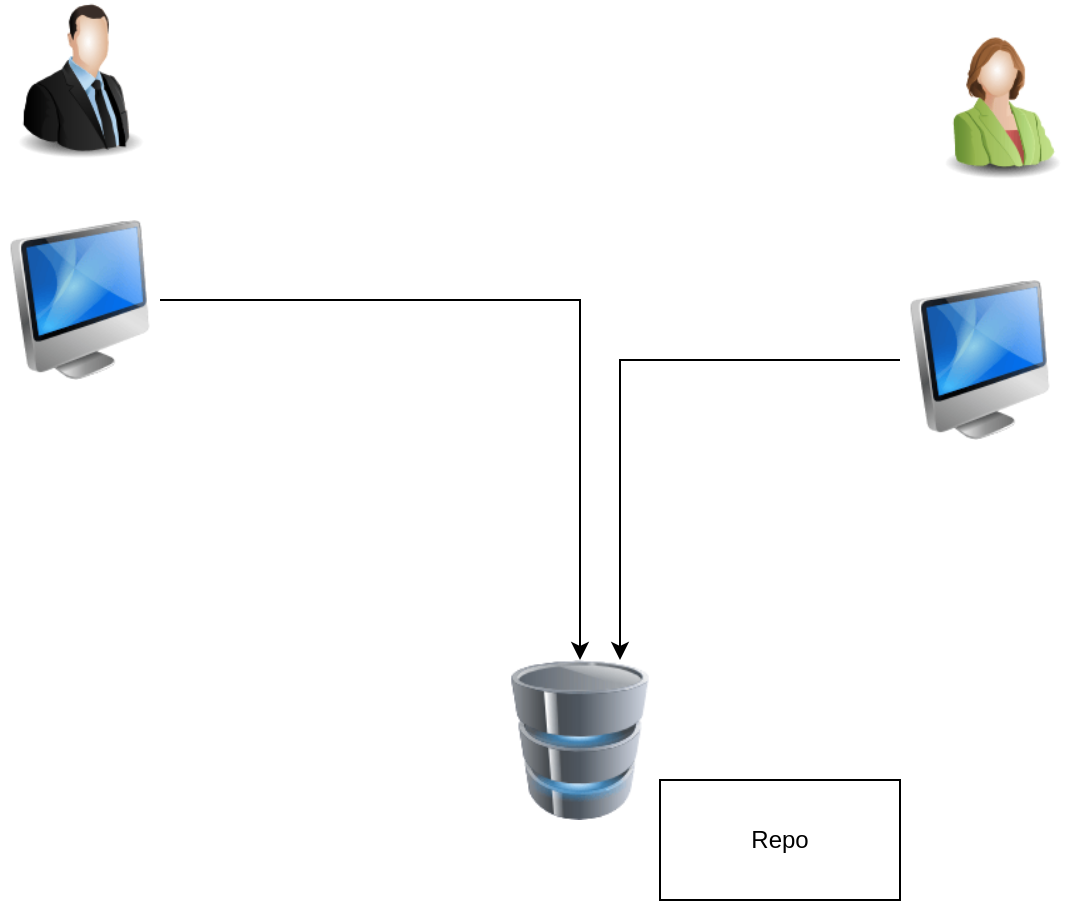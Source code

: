 <mxfile version="20.1.1" type="device"><diagram id="Nig9ABy_lDFNW-JAcr7b" name="Page-1"><mxGraphModel dx="868" dy="450" grid="1" gridSize="10" guides="1" tooltips="1" connect="1" arrows="1" fold="1" page="1" pageScale="1" pageWidth="850" pageHeight="1100" math="0" shadow="0"><root><mxCell id="0"/><mxCell id="1" parent="0"/><mxCell id="-i_9S_5b5ayV5x9ILtFk-2" value="" style="image;html=1;image=img/lib/clip_art/people/Suit_Man_128x128.png" vertex="1" parent="1"><mxGeometry x="120" y="180" width="80" height="80" as="geometry"/></mxCell><mxCell id="-i_9S_5b5ayV5x9ILtFk-3" value="" style="image;html=1;image=img/lib/clip_art/people/Suit_Woman_Green_128x128.png" vertex="1" parent="1"><mxGeometry x="580" y="190" width="80" height="80" as="geometry"/></mxCell><mxCell id="-i_9S_5b5ayV5x9ILtFk-9" style="edgeStyle=orthogonalEdgeStyle;rounded=0;orthogonalLoop=1;jettySize=auto;html=1;" edge="1" parent="1" source="-i_9S_5b5ayV5x9ILtFk-4" target="-i_9S_5b5ayV5x9ILtFk-6"><mxGeometry relative="1" as="geometry"><Array as="points"><mxPoint x="410" y="330"/></Array></mxGeometry></mxCell><mxCell id="-i_9S_5b5ayV5x9ILtFk-4" value="" style="image;html=1;image=img/lib/clip_art/computers/iMac_128x128.png" vertex="1" parent="1"><mxGeometry x="120" y="290" width="80" height="80" as="geometry"/></mxCell><mxCell id="-i_9S_5b5ayV5x9ILtFk-12" style="edgeStyle=orthogonalEdgeStyle;rounded=0;orthogonalLoop=1;jettySize=auto;html=1;entryX=0.75;entryY=0;entryDx=0;entryDy=0;" edge="1" parent="1" source="-i_9S_5b5ayV5x9ILtFk-5" target="-i_9S_5b5ayV5x9ILtFk-6"><mxGeometry relative="1" as="geometry"/></mxCell><mxCell id="-i_9S_5b5ayV5x9ILtFk-5" value="" style="image;html=1;image=img/lib/clip_art/computers/iMac_128x128.png" vertex="1" parent="1"><mxGeometry x="570" y="320" width="80" height="80" as="geometry"/></mxCell><mxCell id="-i_9S_5b5ayV5x9ILtFk-6" value="" style="image;html=1;image=img/lib/clip_art/computers/Database_128x128.png" vertex="1" parent="1"><mxGeometry x="370" y="510" width="80" height="80" as="geometry"/></mxCell><mxCell id="-i_9S_5b5ayV5x9ILtFk-13" value="Repo" style="rounded=0;whiteSpace=wrap;html=1;" vertex="1" parent="1"><mxGeometry x="450" y="570" width="120" height="60" as="geometry"/></mxCell></root></mxGraphModel></diagram></mxfile>